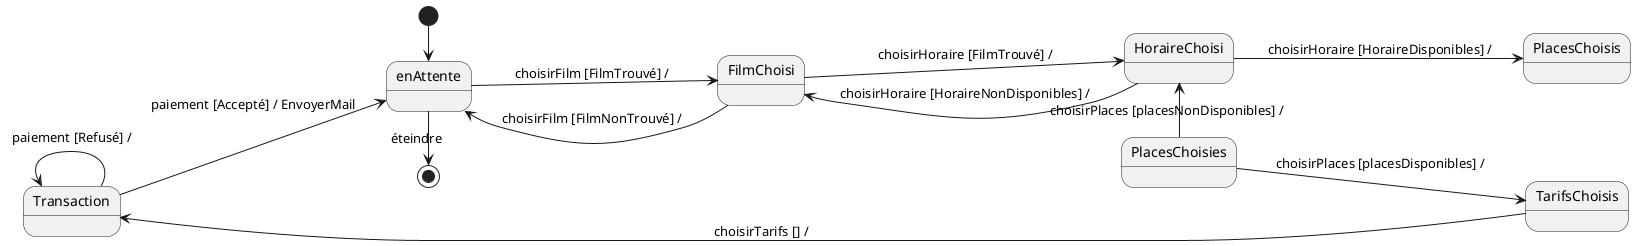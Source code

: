 @startuml
left to right direction

[*] -> enAttente
enAttente->[*] : éteindre

enAttente --> FilmChoisi : choisirFilm [FilmTrouvé] /

enAttente <- FilmChoisi : choisirFilm [FilmNonTrouvé] /
FilmChoisi --> HoraireChoisi : choisirHoraire [FilmTrouvé] /

FilmChoisi <- HoraireChoisi : choisirHoraire [HoraireNonDisponibles] /
HoraireChoisi --> PlacesChoisis : choisirHoraire [HoraireDisponibles] /

HoraireChoisi <- PlacesChoisies : choisirPlaces [placesNonDisponibles] /
PlacesChoisies --> TarifsChoisis : choisirPlaces [placesDisponibles] /

TarifsChoisis --> Transaction : choisirTarifs [] /

Transaction <- Transaction : paiement [Refusé] /
Transaction --> enAttente : paiement [Accepté] / EnvoyerMail


@enduml
